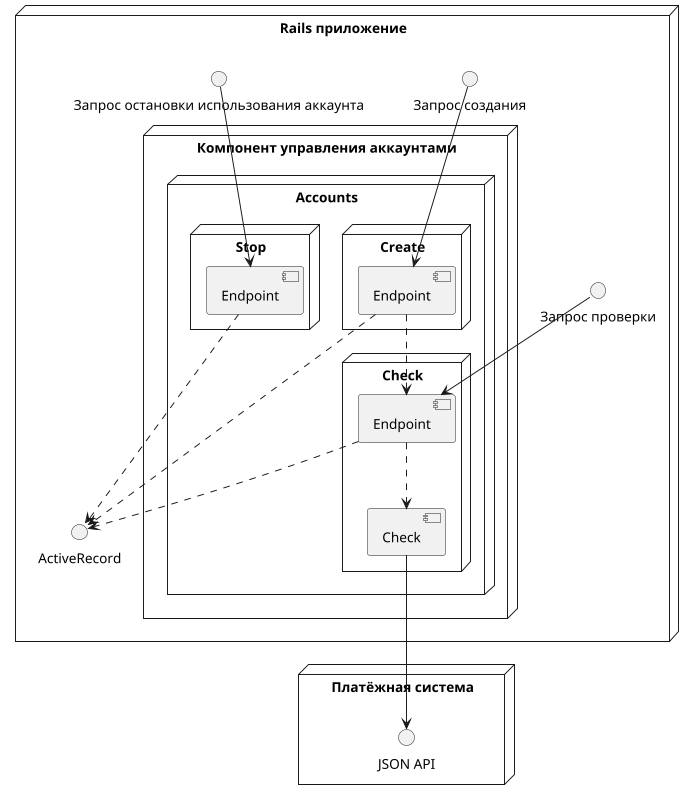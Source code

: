 @startuml accounts_control_scheme
scale 800*800

node "Платёжная система" {
  interface "JSON API" as api
}

node "Rails приложение" {
  interface ActiveRecord

  interface "Запрос проверки" as check_request
  interface "Запрос создания" as create_request
  interface "Запрос остановки использования аккаунта" as stop_request

  node "Компонент управления аккаунтами" {
    node "Accounts" {
      node "Create" {
        [Endpoint] as e1
      }

      node "Check" {
        [Endpoint] as e2
        [Check] as e2_check
        
        e2 ..> e2_check
        e2_check -down-> api
      }

      node "Stop" {
        [Endpoint] as e3
      }

      e1 ..> e2
    }

  create_request -down-> e1
  check_request -down-> e2
  stop_request -down-> e3

  e1 .down.> ActiveRecord
  e2 .down.> ActiveRecord
  e3 .down.> ActiveRecord
}

@enduml